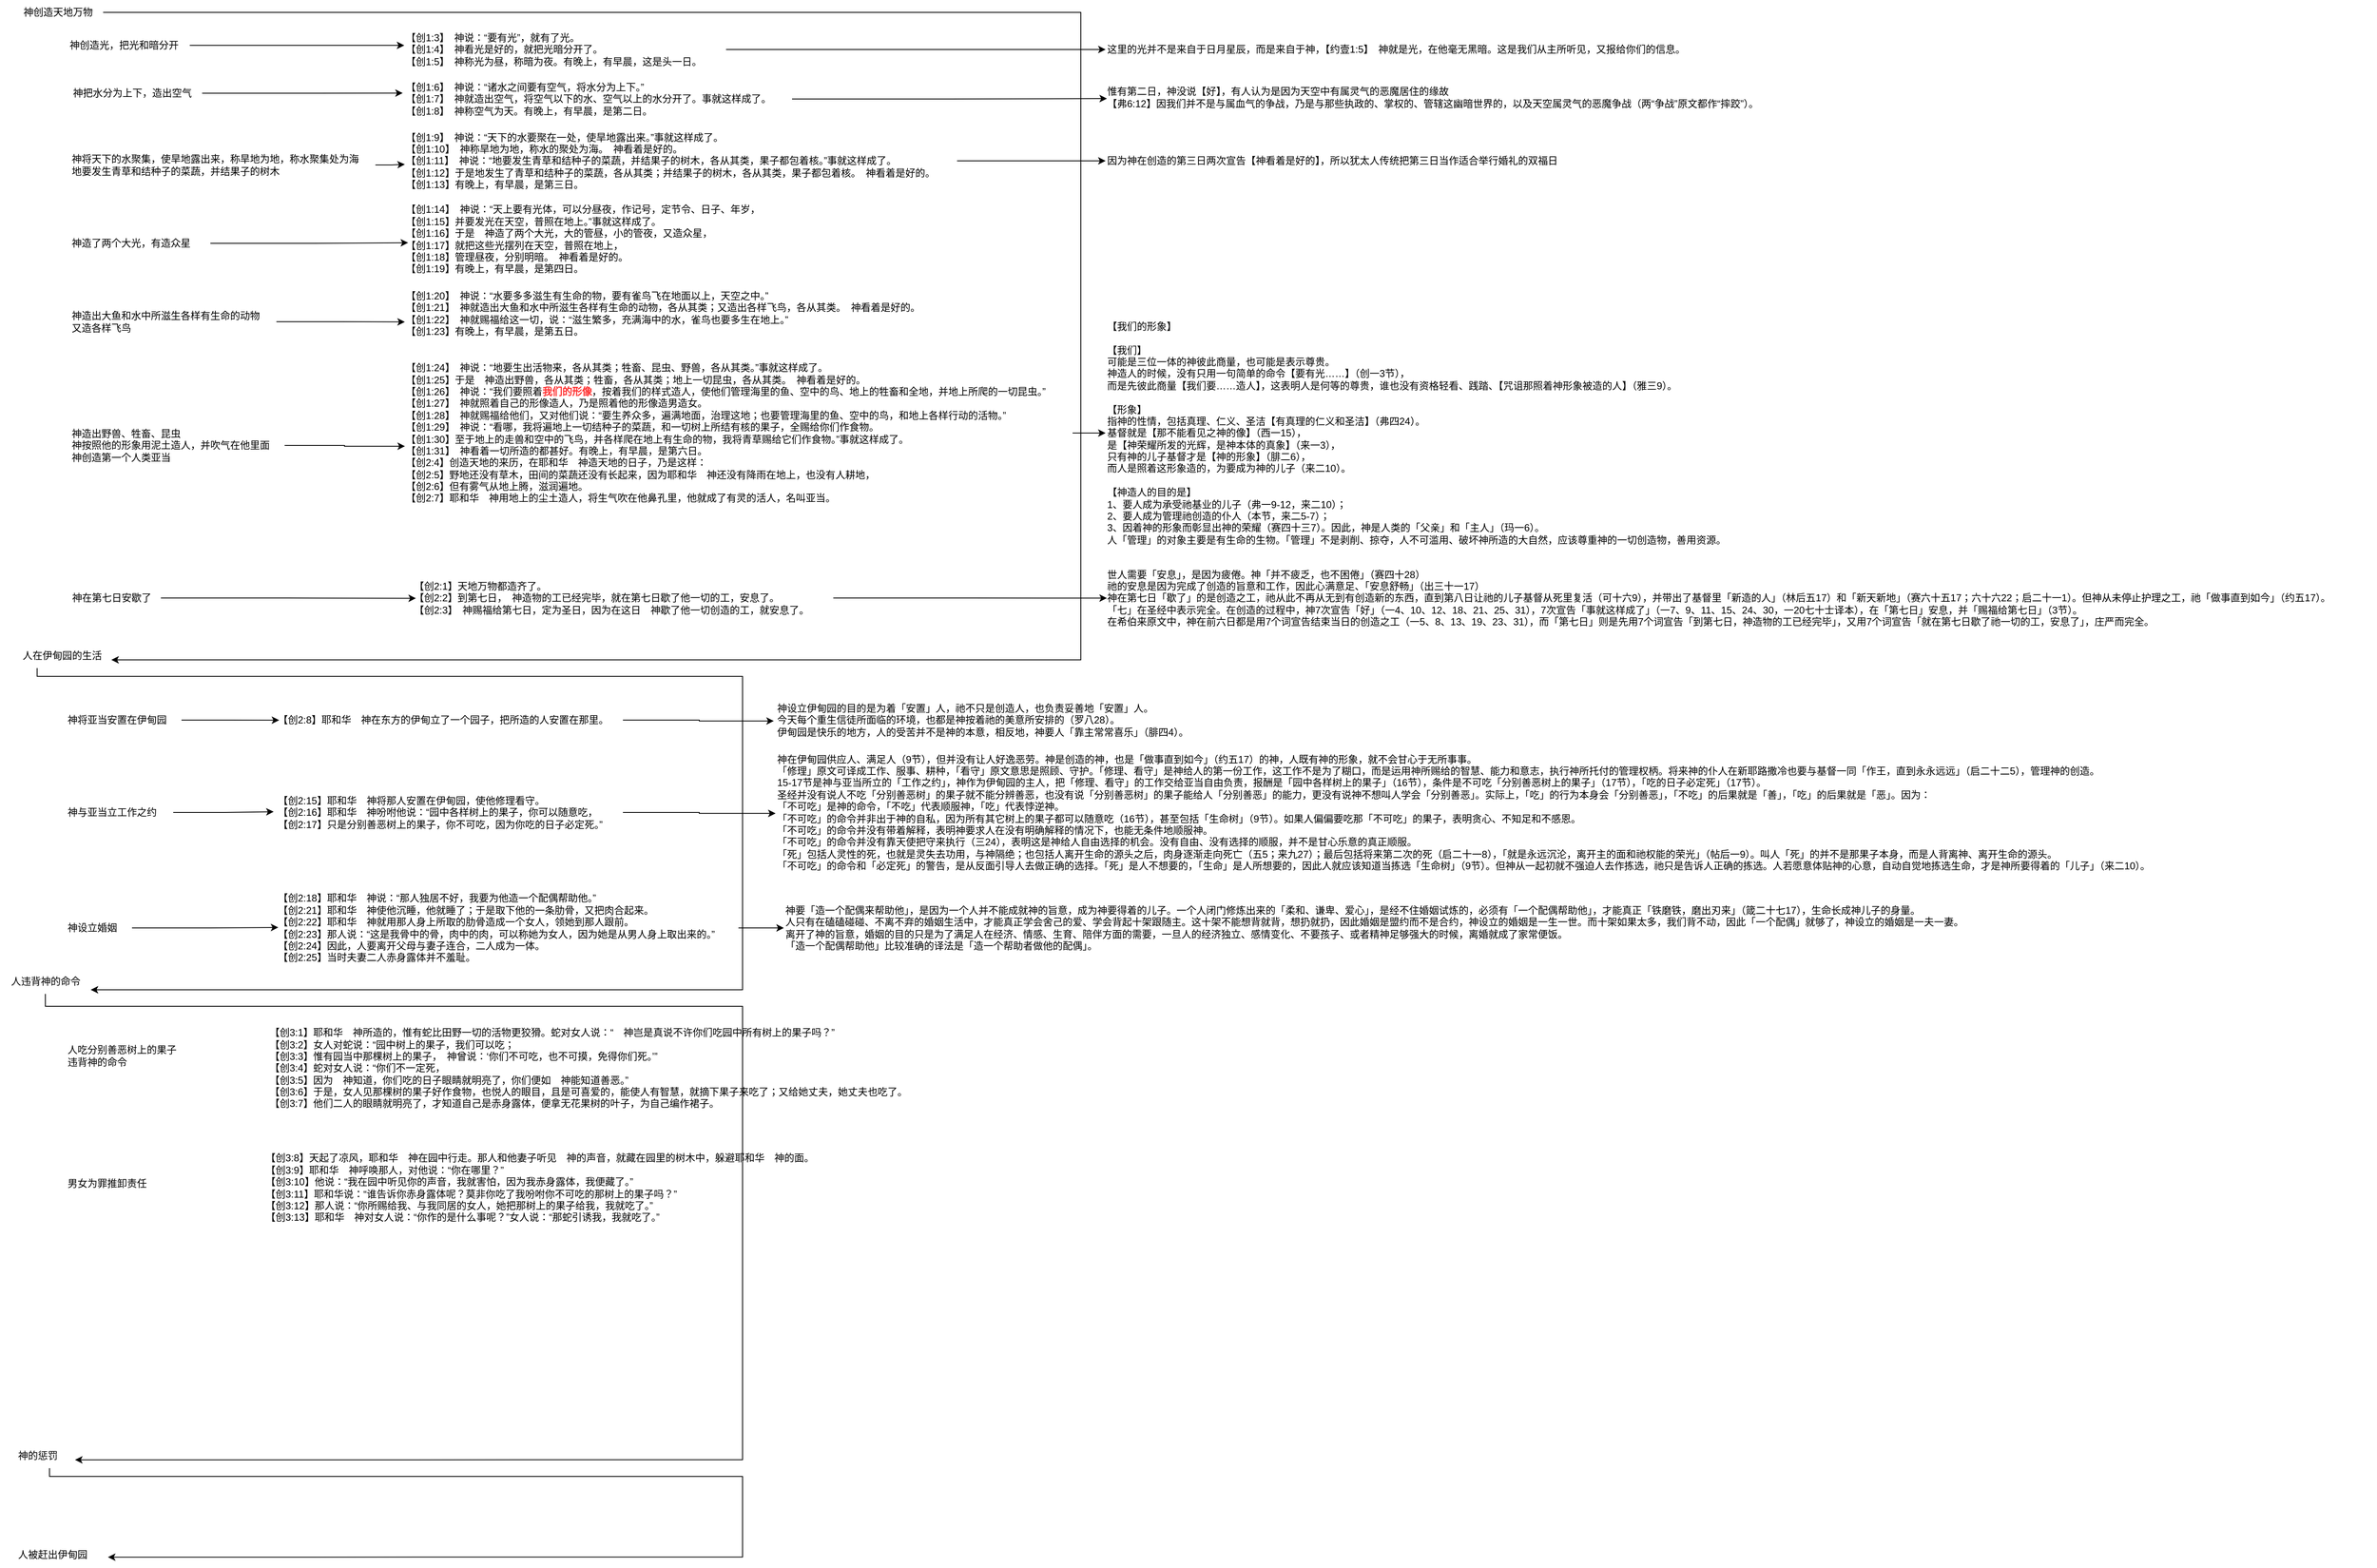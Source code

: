 <mxfile version="24.7.17">
  <diagram name="Page-1" id="DM4he_RCLRV9WtfL8puU">
    <mxGraphModel dx="1226" dy="665" grid="1" gridSize="10" guides="1" tooltips="1" connect="1" arrows="1" fold="1" page="1" pageScale="1" pageWidth="827" pageHeight="1169" math="0" shadow="0">
      <root>
        <mxCell id="0" />
        <mxCell id="1" parent="0" />
        <mxCell id="__xsrpT0oX-hWeF_dwTw-3" value="" style="edgeStyle=orthogonalEdgeStyle;rounded=0;orthogonalLoop=1;jettySize=auto;html=1;" parent="1" source="__xsrpT0oX-hWeF_dwTw-1" target="__xsrpT0oX-hWeF_dwTw-2" edge="1">
          <mxGeometry relative="1" as="geometry">
            <Array as="points">
              <mxPoint x="1310" y="55" />
              <mxPoint x="1310" y="840" />
              <mxPoint x="45" y="840" />
            </Array>
          </mxGeometry>
        </mxCell>
        <mxCell id="__xsrpT0oX-hWeF_dwTw-1" value="神创造天地万物" style="text;html=1;align=center;verticalAlign=middle;resizable=0;points=[];autosize=1;strokeColor=none;fillColor=none;" parent="1" vertex="1">
          <mxGeometry x="15" y="40" width="110" height="30" as="geometry" />
        </mxCell>
        <mxCell id="__xsrpT0oX-hWeF_dwTw-45" value="" style="edgeStyle=orthogonalEdgeStyle;rounded=0;orthogonalLoop=1;jettySize=auto;html=1;" parent="1" source="__xsrpT0oX-hWeF_dwTw-2" target="__xsrpT0oX-hWeF_dwTw-44" edge="1">
          <mxGeometry relative="1" as="geometry">
            <Array as="points">
              <mxPoint x="45" y="860" />
              <mxPoint x="900" y="860" />
              <mxPoint x="900" y="1240" />
              <mxPoint x="55" y="1240" />
            </Array>
          </mxGeometry>
        </mxCell>
        <mxCell id="__xsrpT0oX-hWeF_dwTw-2" value="人在伊甸园的生活" style="text;html=1;align=center;verticalAlign=middle;resizable=0;points=[];autosize=1;strokeColor=none;fillColor=none;" parent="1" vertex="1">
          <mxGeometry x="15" y="820" width="120" height="30" as="geometry" />
        </mxCell>
        <mxCell id="kcKfXnQ_HAUE7W35JB_x-12" style="edgeStyle=orthogonalEdgeStyle;rounded=0;orthogonalLoop=1;jettySize=auto;html=1;" edge="1" parent="1" source="__xsrpT0oX-hWeF_dwTw-6" target="__xsrpT0oX-hWeF_dwTw-25">
          <mxGeometry relative="1" as="geometry" />
        </mxCell>
        <mxCell id="__xsrpT0oX-hWeF_dwTw-6" value="&lt;div&gt;【创1:3】　神说：“要有光”，就有了光。&lt;/div&gt;&lt;div&gt;&lt;span style=&quot;background-color: initial;&quot;&gt;【创1:4】　神看光是好的，就把光暗分开了。&lt;/span&gt;&lt;/div&gt;&lt;div&gt;&lt;span style=&quot;background-color: initial;&quot;&gt;【创1:5】　神称光为昼，称暗为夜。有晚上，有早晨，这是头一日。&lt;/span&gt;&lt;/div&gt;" style="text;html=1;align=left;verticalAlign=middle;resizable=0;points=[];autosize=1;strokeColor=none;fillColor=none;" parent="1" vertex="1">
          <mxGeometry x="490" y="70" width="390" height="60" as="geometry" />
        </mxCell>
        <mxCell id="__xsrpT0oX-hWeF_dwTw-7" value="&lt;div&gt;【创1:6】　神说：“诸水之间要有空气，将水分为上下。”&lt;/div&gt;&lt;div&gt;&lt;span style=&quot;background-color: initial;&quot;&gt;【创1:7】　神就造出空气，将空气以下的水、空气以上的水分开了。事就这样成了。&lt;/span&gt;&lt;/div&gt;&lt;div&gt;&lt;span style=&quot;background-color: initial;&quot;&gt;【创1:8】　神称空气为天。有晚上，有早晨，是第二日。&lt;/span&gt;&lt;/div&gt;" style="text;html=1;align=left;verticalAlign=middle;resizable=0;points=[];autosize=1;strokeColor=none;fillColor=none;" parent="1" vertex="1">
          <mxGeometry x="490" y="130" width="470" height="60" as="geometry" />
        </mxCell>
        <mxCell id="kcKfXnQ_HAUE7W35JB_x-14" style="edgeStyle=orthogonalEdgeStyle;rounded=0;orthogonalLoop=1;jettySize=auto;html=1;" edge="1" parent="1" source="__xsrpT0oX-hWeF_dwTw-8" target="__xsrpT0oX-hWeF_dwTw-23">
          <mxGeometry relative="1" as="geometry" />
        </mxCell>
        <mxCell id="__xsrpT0oX-hWeF_dwTw-8" value="&lt;div&gt;【创1:9】　神说：“天下的水要聚在一处，使旱地露出来。”事就这样成了。&lt;/div&gt;&lt;div&gt;【创1:10】　神称旱地为地，称水的聚处为海。　神看着是好的。&lt;/div&gt;&lt;div&gt;【创1:11】　神说：“地要发生青草和结种子的菜蔬，并结果子的树木，各从其类，果子都包着核。”事就这样成了。&lt;/div&gt;&lt;div&gt;【创1:12】于是地发生了青草和结种子的菜蔬，各从其类；并结果子的树木，各从其类，果子都包着核。　神看着是好的。&lt;/div&gt;&lt;div&gt;【创1:13】有晚上，有早晨，是第三日。&lt;/div&gt;" style="text;html=1;align=left;verticalAlign=middle;resizable=0;points=[];autosize=1;strokeColor=none;fillColor=none;" parent="1" vertex="1">
          <mxGeometry x="490" y="190" width="670" height="90" as="geometry" />
        </mxCell>
        <mxCell id="__xsrpT0oX-hWeF_dwTw-13" value="&lt;div&gt;【创1:14】　神说：“天上要有光体，可以分昼夜，作记号，定节令、日子、年岁，&lt;/div&gt;&lt;div&gt;【创1:15】并要发光在天空，普照在地上。”事就这样成了。&lt;/div&gt;&lt;div&gt;【创1:16】于是　神造了两个大光，大的管昼，小的管夜，又造众星，&lt;/div&gt;&lt;div&gt;【创1:17】就把这些光摆列在天空，普照在地上，&lt;/div&gt;&lt;div&gt;【创1:18】管理昼夜，分别明暗。　神看着是好的。&lt;/div&gt;&lt;div style=&quot;&quot;&gt;【创1:19】有晚上，有早晨，是第四日。&lt;/div&gt;" style="text;html=1;align=left;verticalAlign=middle;resizable=0;points=[];autosize=1;strokeColor=none;fillColor=none;" parent="1" vertex="1">
          <mxGeometry x="490" y="280" width="460" height="100" as="geometry" />
        </mxCell>
        <mxCell id="__xsrpT0oX-hWeF_dwTw-14" value="&lt;div&gt;【创1:20】　神说：“水要多多滋生有生命的物，要有雀鸟飞在地面以上，天空之中。”&lt;/div&gt;&lt;div&gt;【创1:21】　神就造出大鱼和水中所滋生各样有生命的动物，各从其类；又造出各样飞鸟，各从其类。　神看着是好的。&lt;/div&gt;&lt;div&gt;【创1:22】　神就赐福给这一切，说：“滋生繁多，充满海中的水，雀鸟也要多生在地上。”&lt;/div&gt;&lt;div&gt;【创1:23】有晚上，有早晨，是第五日。&lt;/div&gt;" style="text;html=1;align=left;verticalAlign=middle;resizable=0;points=[];autosize=1;strokeColor=none;fillColor=none;" parent="1" vertex="1">
          <mxGeometry x="490" y="385" width="660" height="70" as="geometry" />
        </mxCell>
        <mxCell id="kcKfXnQ_HAUE7W35JB_x-15" style="edgeStyle=orthogonalEdgeStyle;rounded=0;orthogonalLoop=1;jettySize=auto;html=1;" edge="1" parent="1" source="__xsrpT0oX-hWeF_dwTw-15" target="__xsrpT0oX-hWeF_dwTw-41">
          <mxGeometry relative="1" as="geometry" />
        </mxCell>
        <mxCell id="__xsrpT0oX-hWeF_dwTw-15" value="&lt;div&gt;【创1:24】　神说：“地要生出活物来，各从其类；牲畜、昆虫、野兽，各从其类。”事就这样成了。&lt;/div&gt;&lt;div&gt;【创1:25】于是　神造出野兽，各从其类；牲畜，各从其类；地上一切昆虫，各从其类。　神看着是好的。&lt;/div&gt;&lt;div&gt;【创1:26】　神说：“我们要照着&lt;b&gt;&lt;font color=&quot;#ff3333&quot;&gt;我们的形像&lt;/font&gt;&lt;/b&gt;，按着我们的样式造人，使他们管理海里的鱼、空中的鸟、地上的牲畜和全地，并地上所爬的一切昆虫。”&lt;/div&gt;&lt;div&gt;【创1:27】　神就照着自己的形像造人，乃是照着他的形像造男造女。&lt;/div&gt;&lt;div&gt;【创1:28】　神就赐福给他们，又对他们说：“要生养众多，遍满地面，治理这地；也要管理海里的鱼、空中的鸟，和地上各样行动的活物。”&lt;/div&gt;&lt;div&gt;【创1:29】　神说：“看哪，我将遍地上一切结种子的菜蔬，和一切树上所结有核的果子，全赐给你们作食物。&lt;/div&gt;&lt;div&gt;【创1:30】至于地上的走兽和空中的飞鸟，并各样爬在地上有生命的物，我将青草赐给它们作食物。”事就这样成了。&lt;/div&gt;&lt;div&gt;【创1:31】　神看着一切所造的都甚好。有晚上，有早晨，是第六日。&lt;/div&gt;&lt;div&gt;&lt;div&gt;【创2:4】创造天地的来历，在耶和华　神造天地的日子，乃是这样：&lt;/div&gt;&lt;div&gt;【创2:5】野地还没有草木，田间的菜蔬还没有长起来，因为耶和华　神还没有降雨在地上，也没有人耕地，&lt;/div&gt;&lt;div&gt;【创2:6】但有雾气从地上腾，滋润遍地。&lt;/div&gt;&lt;div&gt;【创2:7】耶和华　神用地上的尘土造人，将生气吹在他鼻孔里，他就成了有灵的活人，名叫亚当。&lt;/div&gt;&lt;/div&gt;" style="text;html=1;align=left;verticalAlign=middle;resizable=0;points=[];autosize=1;strokeColor=none;fillColor=none;" parent="1" vertex="1">
          <mxGeometry x="490" y="470" width="810" height="190" as="geometry" />
        </mxCell>
        <mxCell id="__xsrpT0oX-hWeF_dwTw-23" value="因为神在创造的第三日两次宣告【神看着是好的】，所以犹太人传统把第三日当作适合举行婚礼的双福日" style="text;html=1;align=left;verticalAlign=middle;resizable=0;points=[];autosize=1;strokeColor=none;fillColor=none;" parent="1" vertex="1">
          <mxGeometry x="1340" y="220" width="580" height="30" as="geometry" />
        </mxCell>
        <mxCell id="__xsrpT0oX-hWeF_dwTw-25" value="这里的光并不是来自于日月星辰，而是来自于神，【约壹1:5】　神就是光，在他毫无黑暗。这是我们从主所听见，又报给你们的信息。" style="text;html=1;align=left;verticalAlign=middle;resizable=0;points=[];autosize=1;strokeColor=none;fillColor=none;" parent="1" vertex="1">
          <mxGeometry x="1340" y="85" width="740" height="30" as="geometry" />
        </mxCell>
        <mxCell id="__xsrpT0oX-hWeF_dwTw-26" value="惟有第二日，神没说【好】，有人认为是因为天空中有属灵气的恶魔居住的缘故&lt;div&gt;【弗6:12】因我们并不是与属血气的争战，乃是与那些执政的、掌权的、管辖这幽暗世界的，以及天空属灵气的恶魔争战（两“争战”原文都作“摔跤”）。&lt;/div&gt;" style="text;html=1;align=left;verticalAlign=middle;resizable=0;points=[];autosize=1;strokeColor=none;fillColor=none;" parent="1" vertex="1">
          <mxGeometry x="1340" y="138" width="820" height="40" as="geometry" />
        </mxCell>
        <mxCell id="__xsrpT0oX-hWeF_dwTw-32" value="&lt;div&gt;【创2:1】天地万物都造齐了。&lt;/div&gt;&lt;div&gt;【创2:2】到第七日，　神造物的工已经完毕，就在第七日歇了他一切的工，安息了。&lt;/div&gt;&lt;div&gt;【创2:3】　神赐福给第七日，定为圣日，因为在这日　神歇了他一切创造的工，就安息了。&lt;/div&gt;" style="text;html=1;align=left;verticalAlign=middle;resizable=0;points=[];autosize=1;strokeColor=none;fillColor=none;" parent="1" vertex="1">
          <mxGeometry x="500" y="735" width="510" height="60" as="geometry" />
        </mxCell>
        <mxCell id="__xsrpT0oX-hWeF_dwTw-40" value="&lt;div&gt;世人需要「安息」，是因为疲倦。神「并不疲乏，也不困倦」（赛四十28）&lt;/div&gt;&lt;div&gt;祂的安息是因为完成了创造的旨意和工作，因此心满意足、「安息舒畅」（出三十一17）&lt;/div&gt;&lt;div&gt;神在第七日「歇了」的是创造之工，祂从此不再从无到有创造新的东西，直到第八日让祂的儿子基督从死里复活（可十六9），并带出了基督里「新造的人」（林后五17）和「新天新地」（赛六十五17；六十六22；启二十一1）。但神从未停止护理之工，祂「做事直到如今」（约五17）。&lt;/div&gt;&lt;div&gt;「七」在圣经中表示完全。在创造的过程中，神7次宣告「好」（一4、10、12、18、21、25、31），7次宣告「事就这样成了」（一7、9、11、15、24、30，一20七十士译本），在「第七日」安息，并「赐福给第七日」（3节）。&lt;/div&gt;&lt;div&gt;在希伯来原文中，神在前六日都是用7个词宣告结束当日的创造之工（一5、8、13、19、23、31），而「第七日」则是先用7个词宣告「到第七日，神造物的工已经完毕」，又用7个词宣告「就在第七日歇了祂一切的工，安息了」，庄严而完全。&lt;/div&gt;" style="text;html=1;align=left;verticalAlign=middle;resizable=0;points=[];autosize=1;strokeColor=none;fillColor=none;" parent="1" vertex="1">
          <mxGeometry x="1340" y="720" width="1540" height="90" as="geometry" />
        </mxCell>
        <mxCell id="__xsrpT0oX-hWeF_dwTw-41" value="&lt;span style=&quot;&quot;&gt;【我们的形象】&lt;/span&gt;&lt;div style=&quot;&quot;&gt;&lt;br&gt;&lt;div&gt;【我们】&lt;br&gt;&lt;span style=&quot;background-color: initial;&quot;&gt;可能是三位一体的神彼此商量，也可能是表示尊贵。&lt;/span&gt;&lt;/div&gt;&lt;div&gt;神造人的时候，没有只用一句简单的命令【要有光……】（创一3节），&lt;br&gt;而是先彼此商量【我们要……造人】，这表明人是何等的尊贵，谁也没有资格轻看、践踏、【咒诅那照着神形象被造的人】（雅三9）。&lt;br&gt;&lt;br&gt;&lt;/div&gt;&lt;div&gt;【形象】&lt;br&gt;指神的性情，包括真理、仁义、圣洁【有真理的仁义和圣洁】（弗四24）。&lt;br&gt;基督就是【那不能看见之神的像】（西一15），&lt;/div&gt;&lt;div&gt;是【神荣耀所发的光辉，是神本体的真象】（来一3），&lt;/div&gt;&lt;div&gt;只有神的儿子基督才是【神的形象】（腓二6），&lt;/div&gt;&lt;div&gt;而人是照着这形象造的，为要成为神的儿子（来二10）。&lt;/div&gt;&lt;div&gt;&lt;br&gt;&lt;/div&gt;&lt;div&gt;&lt;div&gt;【神造人的目的是】&lt;/div&gt;&lt;div&gt;1、要人成为承受祂基业的儿子（弗一9-12，来二10）；&lt;/div&gt;&lt;div&gt;2、要人成为管理祂创造的仆人（本节，来二5-7）；&lt;/div&gt;&lt;div&gt;3、因着神的形象而彰显出神的荣耀（赛四十三7）。因此，神是人类的「父亲」和「主人」（玛一6）。&lt;/div&gt;&lt;div&gt;人「管理」的对象主要是有生命的生物。「管理」不是剥削、掠夺，人不可滥用、破坏神所造的大自然，应该尊重神的一切创造物，善用资源。&lt;/div&gt;&lt;/div&gt;&lt;/div&gt;" style="text;html=1;align=left;verticalAlign=middle;resizable=0;points=[];autosize=1;strokeColor=none;fillColor=none;" parent="1" vertex="1">
          <mxGeometry x="1340" y="420" width="780" height="290" as="geometry" />
        </mxCell>
        <mxCell id="__xsrpT0oX-hWeF_dwTw-44" value="人违背神的命令" style="text;html=1;align=center;verticalAlign=middle;resizable=0;points=[];autosize=1;strokeColor=none;fillColor=none;" parent="1" vertex="1">
          <mxGeometry y="1215" width="110" height="30" as="geometry" />
        </mxCell>
        <mxCell id="kcKfXnQ_HAUE7W35JB_x-1" value="神创造光，把光和暗分开" style="text;html=1;align=center;verticalAlign=middle;resizable=0;points=[];autosize=1;strokeColor=none;fillColor=none;" vertex="1" parent="1">
          <mxGeometry x="70" y="80" width="160" height="30" as="geometry" />
        </mxCell>
        <mxCell id="kcKfXnQ_HAUE7W35JB_x-2" style="edgeStyle=orthogonalEdgeStyle;rounded=0;orthogonalLoop=1;jettySize=auto;html=1;entryX=0;entryY=0.417;entryDx=0;entryDy=0;entryPerimeter=0;" edge="1" parent="1" source="kcKfXnQ_HAUE7W35JB_x-1" target="__xsrpT0oX-hWeF_dwTw-6">
          <mxGeometry relative="1" as="geometry" />
        </mxCell>
        <mxCell id="kcKfXnQ_HAUE7W35JB_x-4" value="神把水分为上下，造出空气" style="text;html=1;align=center;verticalAlign=middle;resizable=0;points=[];autosize=1;strokeColor=none;fillColor=none;" vertex="1" parent="1">
          <mxGeometry x="75" y="138" width="170" height="30" as="geometry" />
        </mxCell>
        <mxCell id="kcKfXnQ_HAUE7W35JB_x-5" style="edgeStyle=orthogonalEdgeStyle;rounded=0;orthogonalLoop=1;jettySize=auto;html=1;entryX=-0.004;entryY=0.381;entryDx=0;entryDy=0;entryPerimeter=0;" edge="1" parent="1" source="kcKfXnQ_HAUE7W35JB_x-4" target="__xsrpT0oX-hWeF_dwTw-7">
          <mxGeometry relative="1" as="geometry" />
        </mxCell>
        <mxCell id="kcKfXnQ_HAUE7W35JB_x-7" value="神将天下的水聚集，使旱地露出来，称旱地为地，称水聚集处为海&lt;div&gt;地要发生青草和结种子的菜蔬，并结果子的树木&lt;/div&gt;" style="text;html=1;align=left;verticalAlign=middle;resizable=0;points=[];autosize=1;strokeColor=none;fillColor=none;" vertex="1" parent="1">
          <mxGeometry x="85" y="220" width="370" height="40" as="geometry" />
        </mxCell>
        <mxCell id="kcKfXnQ_HAUE7W35JB_x-8" value="神造了两个大光，有造众星" style="text;html=1;align=left;verticalAlign=middle;resizable=0;points=[];autosize=1;strokeColor=none;fillColor=none;" vertex="1" parent="1">
          <mxGeometry x="85" y="320" width="170" height="30" as="geometry" />
        </mxCell>
        <mxCell id="kcKfXnQ_HAUE7W35JB_x-9" value="神造出大鱼和水中所滋生各样有生命的动物&lt;div&gt;又造各样飞鸟&lt;/div&gt;" style="text;html=1;align=left;verticalAlign=middle;resizable=0;points=[];autosize=1;strokeColor=none;fillColor=none;" vertex="1" parent="1">
          <mxGeometry x="85" y="410" width="250" height="40" as="geometry" />
        </mxCell>
        <mxCell id="kcKfXnQ_HAUE7W35JB_x-10" value="神造出野兽、牲畜、昆虫&lt;div&gt;神按照他的形象用泥土造人，并吹气在他里面&lt;/div&gt;&lt;div&gt;神创造第一个人类亚当&lt;/div&gt;" style="text;html=1;align=left;verticalAlign=middle;resizable=0;points=[];autosize=1;strokeColor=none;fillColor=none;" vertex="1" parent="1">
          <mxGeometry x="85" y="550" width="260" height="60" as="geometry" />
        </mxCell>
        <mxCell id="kcKfXnQ_HAUE7W35JB_x-13" style="edgeStyle=orthogonalEdgeStyle;rounded=0;orthogonalLoop=1;jettySize=auto;html=1;entryX=0.002;entryY=0.538;entryDx=0;entryDy=0;entryPerimeter=0;" edge="1" parent="1" source="__xsrpT0oX-hWeF_dwTw-7" target="__xsrpT0oX-hWeF_dwTw-26">
          <mxGeometry relative="1" as="geometry" />
        </mxCell>
        <mxCell id="kcKfXnQ_HAUE7W35JB_x-16" style="edgeStyle=orthogonalEdgeStyle;rounded=0;orthogonalLoop=1;jettySize=auto;html=1;entryX=0.001;entryY=0.502;entryDx=0;entryDy=0;entryPerimeter=0;" edge="1" parent="1" source="__xsrpT0oX-hWeF_dwTw-32" target="__xsrpT0oX-hWeF_dwTw-40">
          <mxGeometry relative="1" as="geometry" />
        </mxCell>
        <mxCell id="kcKfXnQ_HAUE7W35JB_x-21" style="edgeStyle=orthogonalEdgeStyle;rounded=0;orthogonalLoop=1;jettySize=auto;html=1;entryX=0.001;entryY=0.547;entryDx=0;entryDy=0;entryPerimeter=0;" edge="1" parent="1" source="kcKfXnQ_HAUE7W35JB_x-7" target="__xsrpT0oX-hWeF_dwTw-8">
          <mxGeometry relative="1" as="geometry" />
        </mxCell>
        <mxCell id="kcKfXnQ_HAUE7W35JB_x-23" style="edgeStyle=orthogonalEdgeStyle;rounded=0;orthogonalLoop=1;jettySize=auto;html=1;entryX=0.01;entryY=0.543;entryDx=0;entryDy=0;entryPerimeter=0;" edge="1" parent="1" source="kcKfXnQ_HAUE7W35JB_x-8" target="__xsrpT0oX-hWeF_dwTw-13">
          <mxGeometry relative="1" as="geometry" />
        </mxCell>
        <mxCell id="kcKfXnQ_HAUE7W35JB_x-24" style="edgeStyle=orthogonalEdgeStyle;rounded=0;orthogonalLoop=1;jettySize=auto;html=1;entryX=0.001;entryY=0.647;entryDx=0;entryDy=0;entryPerimeter=0;" edge="1" parent="1" source="kcKfXnQ_HAUE7W35JB_x-9" target="__xsrpT0oX-hWeF_dwTw-14">
          <mxGeometry relative="1" as="geometry" />
        </mxCell>
        <mxCell id="kcKfXnQ_HAUE7W35JB_x-26" value="神在第七日安歇了" style="text;html=1;align=center;verticalAlign=middle;resizable=0;points=[];autosize=1;strokeColor=none;fillColor=none;" vertex="1" parent="1">
          <mxGeometry x="75" y="750" width="120" height="30" as="geometry" />
        </mxCell>
        <mxCell id="kcKfXnQ_HAUE7W35JB_x-28" style="edgeStyle=orthogonalEdgeStyle;rounded=0;orthogonalLoop=1;jettySize=auto;html=1;entryX=0.001;entryY=0.584;entryDx=0;entryDy=0;entryPerimeter=0;" edge="1" parent="1" source="kcKfXnQ_HAUE7W35JB_x-10" target="__xsrpT0oX-hWeF_dwTw-15">
          <mxGeometry relative="1" as="geometry" />
        </mxCell>
        <mxCell id="kcKfXnQ_HAUE7W35JB_x-30" style="edgeStyle=orthogonalEdgeStyle;rounded=0;orthogonalLoop=1;jettySize=auto;html=1;entryX=0.008;entryY=0.506;entryDx=0;entryDy=0;entryPerimeter=0;" edge="1" parent="1" source="kcKfXnQ_HAUE7W35JB_x-26" target="__xsrpT0oX-hWeF_dwTw-32">
          <mxGeometry relative="1" as="geometry" />
        </mxCell>
        <mxCell id="kcKfXnQ_HAUE7W35JB_x-31" value="神将亚当安置在伊甸园" style="text;html=1;align=left;verticalAlign=middle;resizable=0;points=[];autosize=1;strokeColor=none;fillColor=none;" vertex="1" parent="1">
          <mxGeometry x="80" y="898" width="140" height="30" as="geometry" />
        </mxCell>
        <mxCell id="kcKfXnQ_HAUE7W35JB_x-32" value="【创2:8】耶和华　神在东方的伊甸立了一个园子，把所造的人安置在那里。" style="text;html=1;align=left;verticalAlign=middle;resizable=0;points=[];autosize=1;strokeColor=none;fillColor=none;" vertex="1" parent="1">
          <mxGeometry x="335" y="898" width="420" height="30" as="geometry" />
        </mxCell>
        <mxCell id="kcKfXnQ_HAUE7W35JB_x-33" value="神设立伊甸园的目的是为着「安置」人，祂不只是创造人，也负责妥善地「安置」人。&lt;div&gt;今天每个重生信徒所面临的环境，也都是神按着祂的美意所安排的（罗八28）。&lt;/div&gt;&lt;div&gt;伊甸园是快乐的地方，人的受苦并不是神的本意，相反地，神要人「靠主常常喜乐」（腓四4）。&lt;/div&gt;" style="text;html=1;align=left;verticalAlign=middle;resizable=0;points=[];autosize=1;strokeColor=none;fillColor=none;" vertex="1" parent="1">
          <mxGeometry x="940" y="883" width="530" height="60" as="geometry" />
        </mxCell>
        <mxCell id="kcKfXnQ_HAUE7W35JB_x-34" value="神与亚当立工作之约" style="text;html=1;align=left;verticalAlign=middle;resizable=0;points=[];autosize=1;strokeColor=none;fillColor=none;" vertex="1" parent="1">
          <mxGeometry x="80" y="1010" width="130" height="30" as="geometry" />
        </mxCell>
        <mxCell id="kcKfXnQ_HAUE7W35JB_x-35" value="【创2:15】耶和华　神将那人安置在伊甸园，使他修理看守。&lt;div&gt;&lt;div&gt;【创2:16】耶和华　神吩咐他说：“园中各样树上的果子，你可以随意吃，&lt;/div&gt;&lt;div&gt;【创2:17】只是分别善恶树上的果子，你不可吃，因为你吃的日子必定死。”&lt;/div&gt;&lt;/div&gt;" style="text;html=1;align=left;verticalAlign=middle;resizable=0;points=[];autosize=1;strokeColor=none;fillColor=none;" vertex="1" parent="1">
          <mxGeometry x="335" y="995" width="420" height="60" as="geometry" />
        </mxCell>
        <mxCell id="kcKfXnQ_HAUE7W35JB_x-36" value="&lt;div&gt;神在伊甸园供应人、满足人（9节），但并没有让人好逸恶劳。神是创造的神，也是「做事直到如今」（约五17）的神，人既有神的形象，就不会甘心于无所事事。&lt;/div&gt;&lt;div&gt;「修理」原文可译成工作、服事、耕种，「看守」原文意思是照顾、守护。「修理、看守」是神给人的第一份工作，这工作不是为了糊口，而是运用神所赐给的智慧、能力和意志，执行神所托付的管理权柄。将来神的仆人在新耶路撒冷也要与基督一同「作王，直到永永远远」（启二十二5），管理神的创造。&lt;/div&gt;&lt;div&gt;15-17节是神与亚当所立的「工作之约」，神作为伊甸园的主人，把「修理、看守」的工作交给亚当自由负责，报酬是「园中各样树上的果子」（16节），条件是不可吃「分别善恶树上的果子」（17节），「吃的日子必定死」（17节）。&lt;/div&gt;&lt;div&gt;&lt;div&gt;圣经并没有说人不吃「分别善恶树」的果子就不能分辨善恶，也没有说「分别善恶树」的果子能给人「分别善恶」的能力，更没有说神不想叫人学会「分别善恶」。实际上，「吃」的行为本身会「分别善恶」，「不吃」的后果就是「善」，「吃」的后果就是「恶」。因为：&lt;/div&gt;&lt;div&gt;「不可吃」是神的命令，「不吃」代表顺服神，「吃」代表悖逆神。&lt;/div&gt;&lt;div&gt;「不可吃」的命令并非出于神的自私，因为所有其它树上的果子都可以随意吃（16节），甚至包括「生命树」（9节）。如果人偏偏要吃那「不可吃」的果子，表明贪心、不知足和不感恩。&lt;/div&gt;&lt;div&gt;「不可吃」的命令并没有带着解释，表明神要求人在没有明确解释的情况下，也能无条件地顺服神。&lt;/div&gt;&lt;div&gt;「不可吃」的命令并没有靠天使把守来执行（三24），表明这是神给人自由选择的机会。没有自由、没有选择的顺服，并不是甘心乐意的真正顺服。&lt;/div&gt;&lt;div&gt;「死」包括人灵性的死，也就是灵失去功用，与神隔绝；也包括人离开生命的源头之后，肉身逐渐走向死亡（五5；来九27）；最后包括将来第二次的死（启二十一8），「就是永远沉沦，离开主的面和祂权能的荣光」（帖后一9）。叫人「死」的并不是那果子本身，而是人背离神、离开生命的源头。&lt;/div&gt;&lt;div&gt;「不可吃」的命令和「必定死」的警告，是从反面引导人去做正确的选择。「死」是人不想要的，「生命」是人所想要的，因此人就应该知道当拣选「生命树」（9节）。但神从一起初就不强迫人去作拣选，祂只是告诉人正确的拣选。人若愿意体贴神的心意，自动自觉地拣选生命，才是神所要得着的「儿子」（来二10）。&lt;/div&gt;&lt;/div&gt;" style="text;html=1;align=left;verticalAlign=middle;resizable=0;points=[];autosize=1;strokeColor=none;fillColor=none;" vertex="1" parent="1">
          <mxGeometry x="940" y="945" width="1720" height="160" as="geometry" />
        </mxCell>
        <mxCell id="kcKfXnQ_HAUE7W35JB_x-38" value="神设立婚姻" style="text;html=1;align=left;verticalAlign=middle;resizable=0;points=[];autosize=1;strokeColor=none;fillColor=none;" vertex="1" parent="1">
          <mxGeometry x="80" y="1150" width="80" height="30" as="geometry" />
        </mxCell>
        <mxCell id="kcKfXnQ_HAUE7W35JB_x-46" style="edgeStyle=orthogonalEdgeStyle;rounded=0;orthogonalLoop=1;jettySize=auto;html=1;" edge="1" parent="1" source="kcKfXnQ_HAUE7W35JB_x-39" target="kcKfXnQ_HAUE7W35JB_x-40">
          <mxGeometry relative="1" as="geometry" />
        </mxCell>
        <mxCell id="kcKfXnQ_HAUE7W35JB_x-39" value="【创2:18】耶和华　神说：“那人独居不好，我要为他造一个配偶帮助他。”&lt;div&gt;&lt;div&gt;【创2:21】耶和华　神使他沉睡，他就睡了；于是取下他的一条肋骨，又把肉合起来。&lt;/div&gt;&lt;div&gt;【创2:22】耶和华　神就用那人身上所取的肋骨造成一个女人，领她到那人跟前。&lt;/div&gt;&lt;div&gt;【创2:23】那人说：“这是我骨中的骨，肉中的肉，可以称她为女人，因为她是从男人身上取出来的。”&lt;/div&gt;&lt;div&gt;【创2:24】因此，人要离开父母与妻子连合，二人成为一体。&lt;/div&gt;&lt;div&gt;【创2:25】当时夫妻二人赤身露体并不羞耻。&lt;/div&gt;&lt;/div&gt;" style="text;html=1;align=left;verticalAlign=middle;resizable=0;points=[];autosize=1;strokeColor=none;fillColor=none;" vertex="1" parent="1">
          <mxGeometry x="335" y="1115" width="560" height="100" as="geometry" />
        </mxCell>
        <mxCell id="kcKfXnQ_HAUE7W35JB_x-40" value="&lt;div&gt;神要「造一个配偶来帮助他」，是因为一个人并不能成就神的旨意，成为神要得着的儿子。一个人闭门修炼出来的「柔和、谦卑、爱心」，是经不住婚姻试炼的，必须有「一个配偶帮助他」，才能真正「铁磨铁，磨出刃来」（箴二十七17），生命长成神儿子的身量。&lt;/div&gt;&lt;div&gt;人只有在磕磕碰碰、不离不弃的婚姻生活中，才能真正学会舍己的爱、学会背起十架跟随主。这十架不能想背就背，想扔就扔，因此婚姻是盟约而不是合约，神设立的婚姻是一生一世。而十架如果太多，我们背不动，因此「一个配偶」就够了，神设立的婚姻是一夫一妻。&lt;/div&gt;&lt;div&gt;离开了神的旨意，婚姻的目的只是为了满足人在经济、情感、生育、陪伴方面的需要，一旦人的经济独立、感情变化、不要孩子、或者精神足够强大的时候，离婚就成了家常便饭。&lt;/div&gt;&lt;div&gt;「造一个配偶帮助他」比较准确的译法是「造一个帮助者做他的配偶」。&lt;/div&gt;" style="text;html=1;align=left;verticalAlign=middle;resizable=0;points=[];autosize=1;strokeColor=none;fillColor=none;" vertex="1" parent="1">
          <mxGeometry x="950" y="1130" width="1450" height="70" as="geometry" />
        </mxCell>
        <mxCell id="kcKfXnQ_HAUE7W35JB_x-41" style="edgeStyle=orthogonalEdgeStyle;rounded=0;orthogonalLoop=1;jettySize=auto;html=1;entryX=0.008;entryY=0.504;entryDx=0;entryDy=0;entryPerimeter=0;" edge="1" parent="1" source="kcKfXnQ_HAUE7W35JB_x-31" target="kcKfXnQ_HAUE7W35JB_x-32">
          <mxGeometry relative="1" as="geometry" />
        </mxCell>
        <mxCell id="kcKfXnQ_HAUE7W35JB_x-42" style="edgeStyle=orthogonalEdgeStyle;rounded=0;orthogonalLoop=1;jettySize=auto;html=1;entryX=-0.004;entryY=0.518;entryDx=0;entryDy=0;entryPerimeter=0;" edge="1" parent="1" source="kcKfXnQ_HAUE7W35JB_x-32" target="kcKfXnQ_HAUE7W35JB_x-33">
          <mxGeometry relative="1" as="geometry" />
        </mxCell>
        <mxCell id="kcKfXnQ_HAUE7W35JB_x-43" style="edgeStyle=orthogonalEdgeStyle;rounded=0;orthogonalLoop=1;jettySize=auto;html=1;entryX=-0.008;entryY=0.486;entryDx=0;entryDy=0;entryPerimeter=0;" edge="1" parent="1" source="kcKfXnQ_HAUE7W35JB_x-34" target="kcKfXnQ_HAUE7W35JB_x-35">
          <mxGeometry relative="1" as="geometry" />
        </mxCell>
        <mxCell id="kcKfXnQ_HAUE7W35JB_x-44" style="edgeStyle=orthogonalEdgeStyle;rounded=0;orthogonalLoop=1;jettySize=auto;html=1;entryX=0;entryY=0.507;entryDx=0;entryDy=0;entryPerimeter=0;" edge="1" parent="1" source="kcKfXnQ_HAUE7W35JB_x-35" target="kcKfXnQ_HAUE7W35JB_x-36">
          <mxGeometry relative="1" as="geometry" />
        </mxCell>
        <mxCell id="kcKfXnQ_HAUE7W35JB_x-45" style="edgeStyle=orthogonalEdgeStyle;rounded=0;orthogonalLoop=1;jettySize=auto;html=1;entryX=0.004;entryY=0.494;entryDx=0;entryDy=0;entryPerimeter=0;" edge="1" parent="1" source="kcKfXnQ_HAUE7W35JB_x-38" target="kcKfXnQ_HAUE7W35JB_x-39">
          <mxGeometry relative="1" as="geometry" />
        </mxCell>
        <mxCell id="kcKfXnQ_HAUE7W35JB_x-47" value="神的惩罚" style="text;html=1;align=left;verticalAlign=middle;resizable=0;points=[];autosize=1;strokeColor=none;fillColor=none;" vertex="1" parent="1">
          <mxGeometry x="20" y="1790" width="70" height="30" as="geometry" />
        </mxCell>
        <mxCell id="kcKfXnQ_HAUE7W35JB_x-48" value="人被赶出伊甸园" style="text;html=1;align=left;verticalAlign=middle;resizable=0;points=[];autosize=1;strokeColor=none;fillColor=none;" vertex="1" parent="1">
          <mxGeometry x="20" y="1910" width="110" height="30" as="geometry" />
        </mxCell>
        <mxCell id="kcKfXnQ_HAUE7W35JB_x-49" style="edgeStyle=orthogonalEdgeStyle;rounded=0;orthogonalLoop=1;jettySize=auto;html=1;entryX=1.014;entryY=0.661;entryDx=0;entryDy=0;entryPerimeter=0;" edge="1" parent="1" source="__xsrpT0oX-hWeF_dwTw-44" target="kcKfXnQ_HAUE7W35JB_x-47">
          <mxGeometry relative="1" as="geometry">
            <Array as="points">
              <mxPoint x="55" y="1260" />
              <mxPoint x="900" y="1260" />
              <mxPoint x="900" y="1810" />
            </Array>
          </mxGeometry>
        </mxCell>
        <mxCell id="kcKfXnQ_HAUE7W35JB_x-51" style="edgeStyle=orthogonalEdgeStyle;rounded=0;orthogonalLoop=1;jettySize=auto;html=1;entryX=1.008;entryY=0.594;entryDx=0;entryDy=0;entryPerimeter=0;" edge="1" parent="1" source="kcKfXnQ_HAUE7W35JB_x-47" target="kcKfXnQ_HAUE7W35JB_x-48">
          <mxGeometry relative="1" as="geometry">
            <Array as="points">
              <mxPoint x="60" y="1830" />
              <mxPoint x="900" y="1830" />
              <mxPoint x="900" y="1928" />
            </Array>
          </mxGeometry>
        </mxCell>
        <mxCell id="kcKfXnQ_HAUE7W35JB_x-52" value="人吃分别善恶树上的果子&lt;div&gt;违背神的命令&lt;/div&gt;" style="text;html=1;align=left;verticalAlign=middle;resizable=0;points=[];autosize=1;strokeColor=none;fillColor=none;" vertex="1" parent="1">
          <mxGeometry x="80" y="1300" width="160" height="40" as="geometry" />
        </mxCell>
        <mxCell id="kcKfXnQ_HAUE7W35JB_x-53" value="&lt;div&gt;【创3:1】耶和华　神所造的，惟有蛇比田野一切的活物更狡猾。蛇对女人说：“　神岂是真说不许你们吃园中所有树上的果子吗？”&lt;/div&gt;&lt;div&gt;【创3:2】女人对蛇说：“园中树上的果子，我们可以吃；&lt;/div&gt;&lt;div&gt;【创3:3】惟有园当中那棵树上的果子，　神曾说：‘你们不可吃，也不可摸，免得你们死。’”&lt;/div&gt;&lt;div&gt;【创3:4】蛇对女人说：“你们不一定死，&lt;/div&gt;&lt;div&gt;【创3:5】因为　神知道，你们吃的日子眼睛就明亮了，你们便如　神能知道善恶。”&lt;/div&gt;&lt;div&gt;【创3:6】于是，女人见那棵树的果子好作食物，也悦人的眼目，且是可喜爱的，能使人有智慧，就摘下果子来吃了；又给她丈夫，她丈夫也吃了。&lt;/div&gt;&lt;div&gt;【创3:7】他们二人的眼睛就明亮了，才知道自己是赤身露体，便拿无花果树的叶子，为自己编作裙子。&lt;/div&gt;" style="text;html=1;align=left;verticalAlign=middle;resizable=0;points=[];autosize=1;strokeColor=none;fillColor=none;" vertex="1" parent="1">
          <mxGeometry x="325" y="1280" width="800" height="110" as="geometry" />
        </mxCell>
        <mxCell id="kcKfXnQ_HAUE7W35JB_x-54" value="男女为罪推卸责任" style="text;html=1;align=left;verticalAlign=middle;resizable=0;points=[];autosize=1;strokeColor=none;fillColor=none;" vertex="1" parent="1">
          <mxGeometry x="80" y="1460" width="120" height="30" as="geometry" />
        </mxCell>
        <mxCell id="kcKfXnQ_HAUE7W35JB_x-55" value="&lt;div&gt;【创3:8】天起了凉风，耶和华　神在园中行走。那人和他妻子听见　神的声音，就藏在园里的树木中，躲避耶和华　神的面。&lt;/div&gt;&lt;div&gt;【创3:9】耶和华　神呼唤那人，对他说：“你在哪里？”&lt;/div&gt;&lt;div&gt;【创3:10】他说：“我在园中听见你的声音，我就害怕，因为我赤身露体，我便藏了。”&lt;/div&gt;&lt;div&gt;【创3:11】耶和华说：“谁告诉你赤身露体呢？莫非你吃了我吩咐你不可吃的那树上的果子吗？”&lt;/div&gt;&lt;div&gt;【创3:12】那人说：“你所赐给我、与我同居的女人，她把那树上的果子给我，我就吃了。”&lt;/div&gt;&lt;div&gt;【创3:13】耶和华　神对女人说：“你作的是什么事呢？”女人说：“那蛇引诱我，我就吃了。”&lt;/div&gt;" style="text;html=1;align=left;verticalAlign=middle;resizable=0;points=[];autosize=1;strokeColor=none;fillColor=none;" vertex="1" parent="1">
          <mxGeometry x="320" y="1430" width="690" height="100" as="geometry" />
        </mxCell>
      </root>
    </mxGraphModel>
  </diagram>
</mxfile>
